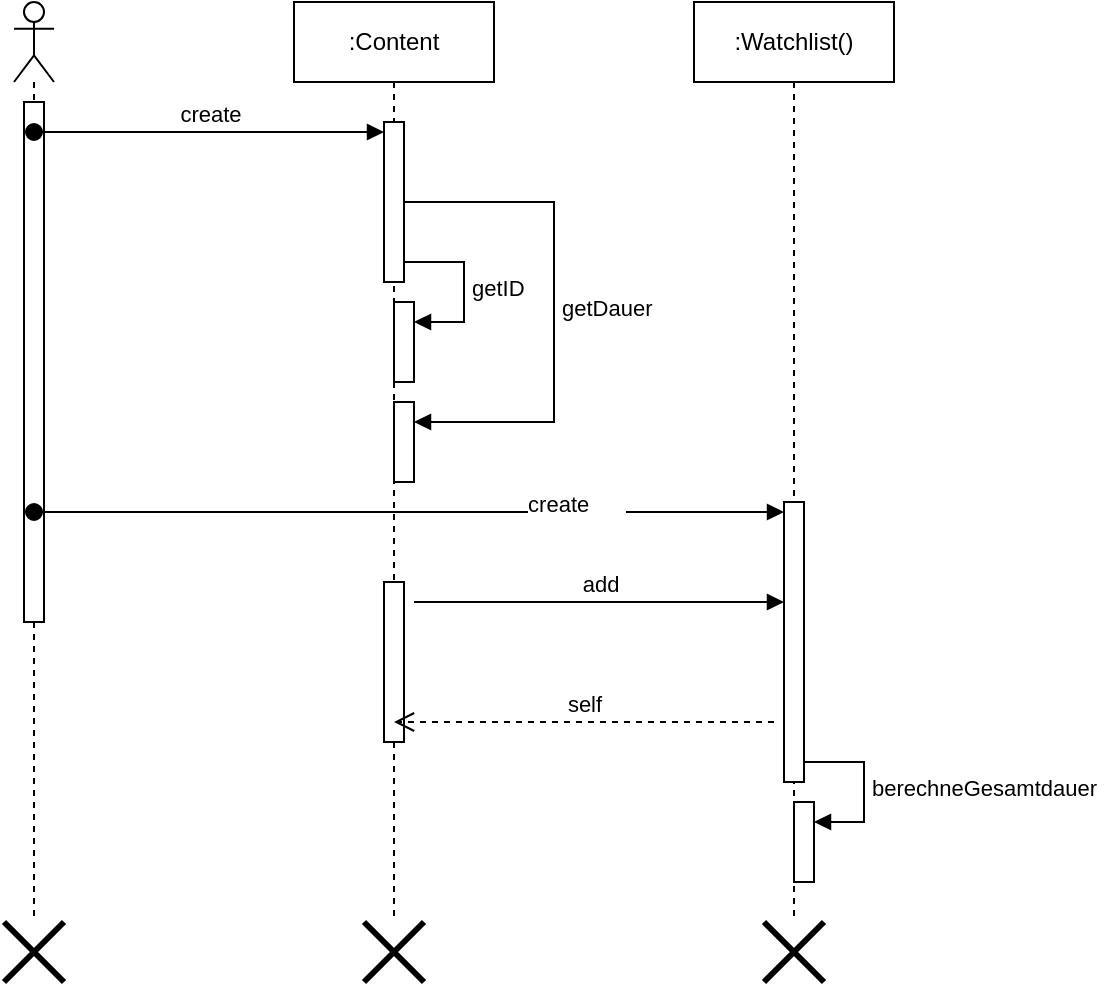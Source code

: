 <mxfile version="26.0.16">
  <diagram name="Seite-1" id="Skb6QgvGmFxFE7W8Iwra">
    <mxGraphModel dx="1434" dy="836" grid="1" gridSize="10" guides="1" tooltips="1" connect="1" arrows="1" fold="1" page="1" pageScale="1" pageWidth="827" pageHeight="1169" math="0" shadow="0">
      <root>
        <mxCell id="0" />
        <mxCell id="1" parent="0" />
        <mxCell id="0oJ7-TmKHoHWYp3HMdxv-1" value="" style="shape=umlLifeline;perimeter=lifelinePerimeter;whiteSpace=wrap;html=1;container=1;dropTarget=0;collapsible=0;recursiveResize=0;outlineConnect=0;portConstraint=eastwest;newEdgeStyle={&quot;curved&quot;:0,&quot;rounded&quot;:0};participant=umlActor;" vertex="1" parent="1">
          <mxGeometry x="100" y="480" width="20" height="460" as="geometry" />
        </mxCell>
        <mxCell id="0oJ7-TmKHoHWYp3HMdxv-4" value="" style="html=1;points=[[0,0,0,0,5],[0,1,0,0,-5],[1,0,0,0,5],[1,1,0,0,-5]];perimeter=orthogonalPerimeter;outlineConnect=0;targetShapes=umlLifeline;portConstraint=eastwest;newEdgeStyle={&quot;curved&quot;:0,&quot;rounded&quot;:0};" vertex="1" parent="0oJ7-TmKHoHWYp3HMdxv-1">
          <mxGeometry x="5" y="50" width="10" height="260" as="geometry" />
        </mxCell>
        <mxCell id="0oJ7-TmKHoHWYp3HMdxv-2" value=":Content" style="shape=umlLifeline;perimeter=lifelinePerimeter;whiteSpace=wrap;html=1;container=1;dropTarget=0;collapsible=0;recursiveResize=0;outlineConnect=0;portConstraint=eastwest;newEdgeStyle={&quot;curved&quot;:0,&quot;rounded&quot;:0};" vertex="1" parent="1">
          <mxGeometry x="240" y="480" width="100" height="460" as="geometry" />
        </mxCell>
        <mxCell id="0oJ7-TmKHoHWYp3HMdxv-5" value="" style="html=1;points=[[0,0,0,0,5],[0,1,0,0,-5],[1,0,0,0,5],[1,1,0,0,-5]];perimeter=orthogonalPerimeter;outlineConnect=0;targetShapes=umlLifeline;portConstraint=eastwest;newEdgeStyle={&quot;curved&quot;:0,&quot;rounded&quot;:0};" vertex="1" parent="0oJ7-TmKHoHWYp3HMdxv-2">
          <mxGeometry x="45" y="60" width="10" height="80" as="geometry" />
        </mxCell>
        <mxCell id="0oJ7-TmKHoHWYp3HMdxv-7" value="" style="html=1;points=[[0,0,0,0,5],[0,1,0,0,-5],[1,0,0,0,5],[1,1,0,0,-5]];perimeter=orthogonalPerimeter;outlineConnect=0;targetShapes=umlLifeline;portConstraint=eastwest;newEdgeStyle={&quot;curved&quot;:0,&quot;rounded&quot;:0};" vertex="1" parent="0oJ7-TmKHoHWYp3HMdxv-2">
          <mxGeometry x="50" y="150" width="10" height="40" as="geometry" />
        </mxCell>
        <mxCell id="0oJ7-TmKHoHWYp3HMdxv-8" value="getID" style="html=1;align=left;spacingLeft=2;endArrow=block;rounded=0;edgeStyle=orthogonalEdgeStyle;curved=0;rounded=0;" edge="1" target="0oJ7-TmKHoHWYp3HMdxv-7" parent="0oJ7-TmKHoHWYp3HMdxv-2">
          <mxGeometry x="0.012" relative="1" as="geometry">
            <mxPoint x="55" y="130" as="sourcePoint" />
            <Array as="points">
              <mxPoint x="85" y="160" />
            </Array>
            <mxPoint as="offset" />
          </mxGeometry>
        </mxCell>
        <mxCell id="0oJ7-TmKHoHWYp3HMdxv-9" value="" style="html=1;points=[[0,0,0,0,5],[0,1,0,0,-5],[1,0,0,0,5],[1,1,0,0,-5]];perimeter=orthogonalPerimeter;outlineConnect=0;targetShapes=umlLifeline;portConstraint=eastwest;newEdgeStyle={&quot;curved&quot;:0,&quot;rounded&quot;:0};" vertex="1" parent="0oJ7-TmKHoHWYp3HMdxv-2">
          <mxGeometry x="50" y="200" width="10" height="40" as="geometry" />
        </mxCell>
        <mxCell id="0oJ7-TmKHoHWYp3HMdxv-10" value="getDauer" style="html=1;align=left;spacingLeft=2;endArrow=block;rounded=0;edgeStyle=orthogonalEdgeStyle;curved=0;rounded=0;" edge="1" target="0oJ7-TmKHoHWYp3HMdxv-9" parent="0oJ7-TmKHoHWYp3HMdxv-2" source="0oJ7-TmKHoHWYp3HMdxv-11">
          <mxGeometry relative="1" as="geometry">
            <mxPoint x="55" y="180" as="sourcePoint" />
            <Array as="points">
              <mxPoint x="130" y="100" />
              <mxPoint x="130" y="210" />
            </Array>
          </mxGeometry>
        </mxCell>
        <mxCell id="0oJ7-TmKHoHWYp3HMdxv-11" value="" style="html=1;points=[[0,0,0,0,5],[0,1,0,0,-5],[1,0,0,0,5],[1,1,0,0,-5]];perimeter=orthogonalPerimeter;outlineConnect=0;targetShapes=umlLifeline;portConstraint=eastwest;newEdgeStyle={&quot;curved&quot;:0,&quot;rounded&quot;:0};" vertex="1" parent="0oJ7-TmKHoHWYp3HMdxv-2">
          <mxGeometry x="45" y="60" width="10" height="80" as="geometry" />
        </mxCell>
        <mxCell id="0oJ7-TmKHoHWYp3HMdxv-15" value="" style="html=1;points=[[0,0,0,0,5],[0,1,0,0,-5],[1,0,0,0,5],[1,1,0,0,-5]];perimeter=orthogonalPerimeter;outlineConnect=0;targetShapes=umlLifeline;portConstraint=eastwest;newEdgeStyle={&quot;curved&quot;:0,&quot;rounded&quot;:0};" vertex="1" parent="0oJ7-TmKHoHWYp3HMdxv-2">
          <mxGeometry x="45" y="290" width="10" height="80" as="geometry" />
        </mxCell>
        <mxCell id="0oJ7-TmKHoHWYp3HMdxv-3" value=":Watchlist()" style="shape=umlLifeline;whiteSpace=wrap;html=1;container=1;dropTarget=0;collapsible=0;recursiveResize=0;outlineConnect=0;portConstraint=eastwest;newEdgeStyle={&quot;curved&quot;:0,&quot;rounded&quot;:0};points=[[0,0,0,0,5],[0,1,0,0,-5],[1,0,0,0,5],[1,1,0,0,-5]];perimeter=rectanglePerimeter;targetShapes=umlLifeline;participant=label;" vertex="1" parent="1">
          <mxGeometry x="440" y="480" width="100" height="460" as="geometry" />
        </mxCell>
        <mxCell id="0oJ7-TmKHoHWYp3HMdxv-13" value="" style="html=1;points=[[0,0,0,0,5],[0,1,0,0,-5],[1,0,0,0,5],[1,1,0,0,-5]];perimeter=orthogonalPerimeter;outlineConnect=0;targetShapes=umlLifeline;portConstraint=eastwest;newEdgeStyle={&quot;curved&quot;:0,&quot;rounded&quot;:0};" vertex="1" parent="0oJ7-TmKHoHWYp3HMdxv-3">
          <mxGeometry x="45" y="250" width="10" height="140" as="geometry" />
        </mxCell>
        <mxCell id="0oJ7-TmKHoHWYp3HMdxv-23" value="" style="html=1;points=[[0,0,0,0,5],[0,1,0,0,-5],[1,0,0,0,5],[1,1,0,0,-5]];perimeter=orthogonalPerimeter;outlineConnect=0;targetShapes=umlLifeline;portConstraint=eastwest;newEdgeStyle={&quot;curved&quot;:0,&quot;rounded&quot;:0};" vertex="1" parent="0oJ7-TmKHoHWYp3HMdxv-3">
          <mxGeometry x="50" y="400" width="10" height="40" as="geometry" />
        </mxCell>
        <mxCell id="0oJ7-TmKHoHWYp3HMdxv-24" value="berechneGesamtdauer&lt;span style=&quot;white-space: pre;&quot;&gt;&#x9;&lt;/span&gt;" style="html=1;align=left;spacingLeft=2;endArrow=block;rounded=0;edgeStyle=orthogonalEdgeStyle;curved=0;rounded=0;" edge="1" target="0oJ7-TmKHoHWYp3HMdxv-23" parent="0oJ7-TmKHoHWYp3HMdxv-3">
          <mxGeometry relative="1" as="geometry">
            <mxPoint x="55" y="380" as="sourcePoint" />
            <Array as="points">
              <mxPoint x="85" y="410" />
            </Array>
          </mxGeometry>
        </mxCell>
        <mxCell id="0oJ7-TmKHoHWYp3HMdxv-12" value="create" style="html=1;verticalAlign=bottom;startArrow=oval;endArrow=block;startSize=8;curved=0;rounded=0;entryX=0;entryY=0;entryDx=0;entryDy=5;" edge="1" target="0oJ7-TmKHoHWYp3HMdxv-11" parent="1" source="0oJ7-TmKHoHWYp3HMdxv-1">
          <mxGeometry relative="1" as="geometry">
            <mxPoint x="215" y="545" as="sourcePoint" />
          </mxGeometry>
        </mxCell>
        <mxCell id="0oJ7-TmKHoHWYp3HMdxv-14" value="create&lt;span style=&quot;white-space: pre;&quot;&gt;&#x9;&lt;/span&gt;" style="html=1;verticalAlign=bottom;startArrow=oval;endArrow=block;startSize=8;curved=0;rounded=0;entryX=0;entryY=0;entryDx=0;entryDy=5;" edge="1" target="0oJ7-TmKHoHWYp3HMdxv-13" parent="1" source="0oJ7-TmKHoHWYp3HMdxv-1">
          <mxGeometry x="0.441" y="-5" relative="1" as="geometry">
            <mxPoint x="415" y="735" as="sourcePoint" />
            <mxPoint x="1" as="offset" />
          </mxGeometry>
        </mxCell>
        <mxCell id="0oJ7-TmKHoHWYp3HMdxv-21" value="add" style="html=1;verticalAlign=bottom;endArrow=block;curved=0;rounded=0;" edge="1" parent="1" target="0oJ7-TmKHoHWYp3HMdxv-13">
          <mxGeometry width="80" relative="1" as="geometry">
            <mxPoint x="300" y="780" as="sourcePoint" />
            <mxPoint x="380" y="780" as="targetPoint" />
          </mxGeometry>
        </mxCell>
        <mxCell id="0oJ7-TmKHoHWYp3HMdxv-22" value="self" style="html=1;verticalAlign=bottom;endArrow=open;dashed=1;endSize=8;curved=0;rounded=0;" edge="1" parent="1" target="0oJ7-TmKHoHWYp3HMdxv-2">
          <mxGeometry relative="1" as="geometry">
            <mxPoint x="480" y="840" as="sourcePoint" />
            <mxPoint x="400" y="840" as="targetPoint" />
          </mxGeometry>
        </mxCell>
        <mxCell id="0oJ7-TmKHoHWYp3HMdxv-25" value="" style="shape=umlDestroy;whiteSpace=wrap;html=1;strokeWidth=3;targetShapes=umlLifeline;" vertex="1" parent="1">
          <mxGeometry x="95" y="940" width="30" height="30" as="geometry" />
        </mxCell>
        <mxCell id="0oJ7-TmKHoHWYp3HMdxv-26" value="" style="shape=umlDestroy;whiteSpace=wrap;html=1;strokeWidth=3;targetShapes=umlLifeline;" vertex="1" parent="1">
          <mxGeometry x="275" y="940" width="30" height="30" as="geometry" />
        </mxCell>
        <mxCell id="0oJ7-TmKHoHWYp3HMdxv-27" value="" style="shape=umlDestroy;whiteSpace=wrap;html=1;strokeWidth=3;targetShapes=umlLifeline;" vertex="1" parent="1">
          <mxGeometry x="475" y="940" width="30" height="30" as="geometry" />
        </mxCell>
      </root>
    </mxGraphModel>
  </diagram>
</mxfile>
